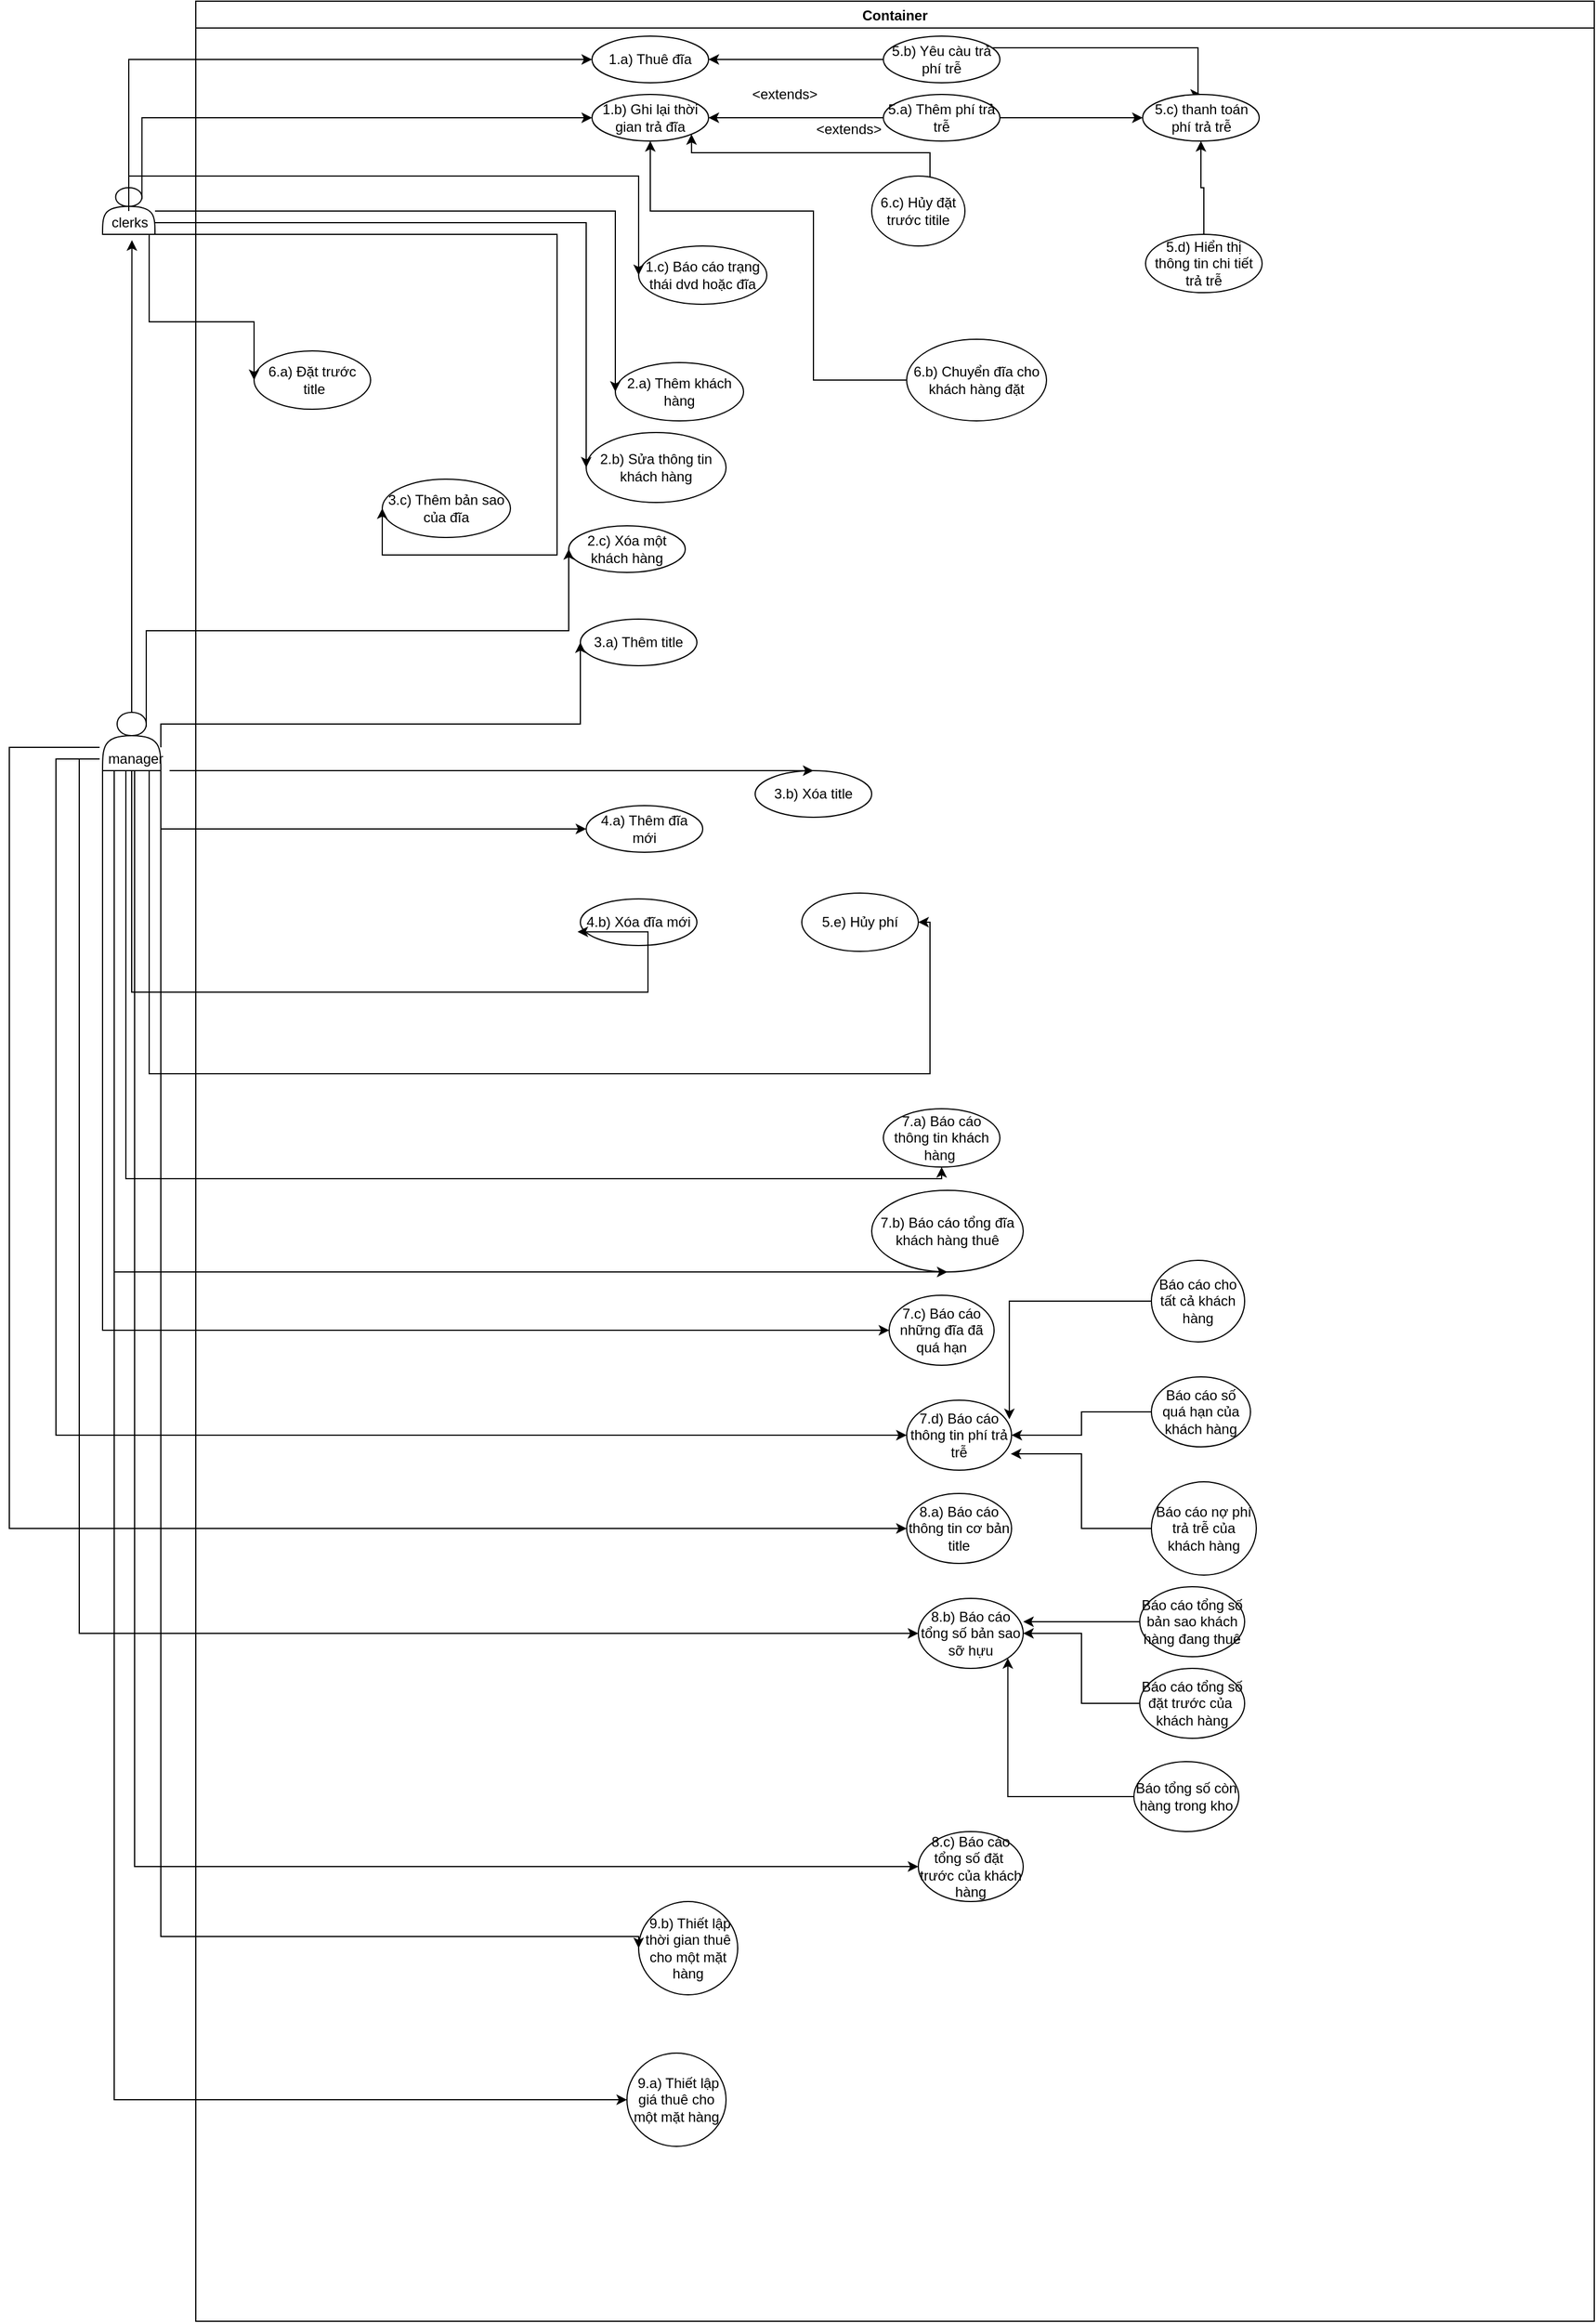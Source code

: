 <mxfile version="13.7.3" type="github">
  <diagram id="OffKzGv2MhwW3NPEKBjQ" name="Page-1">
    <mxGraphModel dx="1673" dy="859" grid="1" gridSize="10" guides="1" tooltips="1" connect="1" arrows="1" fold="1" page="1" pageScale="1" pageWidth="850" pageHeight="1100" math="0" shadow="0">
      <root>
        <mxCell id="0" />
        <mxCell id="1" parent="0" />
        <mxCell id="S3XJyz-XiQpNKhD5TtBG-9" value="Container" style="swimlane;" parent="1" vertex="1">
          <mxGeometry x="230" y="30" width="1200" height="1990" as="geometry" />
        </mxCell>
        <mxCell id="S3XJyz-XiQpNKhD5TtBG-22" value="1.b) Ghi lại thời gian trả đĩa" style="ellipse;whiteSpace=wrap;html=1;align=center;newEdgeStyle={&quot;edgeStyle&quot;:&quot;entityRelationEdgeStyle&quot;,&quot;startArrow&quot;:&quot;none&quot;,&quot;endArrow&quot;:&quot;none&quot;,&quot;segment&quot;:10,&quot;curved&quot;:1};treeFolding=1;treeMoving=1;" parent="S3XJyz-XiQpNKhD5TtBG-9" vertex="1">
          <mxGeometry x="340" y="80" width="100" height="40" as="geometry" />
        </mxCell>
        <mxCell id="S3XJyz-XiQpNKhD5TtBG-25" value="1.a) Thuê đĩa" style="ellipse;whiteSpace=wrap;html=1;align=center;newEdgeStyle={&quot;edgeStyle&quot;:&quot;entityRelationEdgeStyle&quot;,&quot;startArrow&quot;:&quot;none&quot;,&quot;endArrow&quot;:&quot;none&quot;,&quot;segment&quot;:10,&quot;curved&quot;:1};treeFolding=1;treeMoving=1;" parent="S3XJyz-XiQpNKhD5TtBG-9" vertex="1">
          <mxGeometry x="340" y="30" width="100" height="40" as="geometry" />
        </mxCell>
        <mxCell id="S3XJyz-XiQpNKhD5TtBG-27" value="2.a) Thêm khách hàng" style="ellipse;whiteSpace=wrap;html=1;align=center;newEdgeStyle={&quot;edgeStyle&quot;:&quot;entityRelationEdgeStyle&quot;,&quot;startArrow&quot;:&quot;none&quot;,&quot;endArrow&quot;:&quot;none&quot;,&quot;segment&quot;:10,&quot;curved&quot;:1};treeFolding=1;treeMoving=1;" parent="S3XJyz-XiQpNKhD5TtBG-9" vertex="1">
          <mxGeometry x="360" y="310" width="110" height="50" as="geometry" />
        </mxCell>
        <mxCell id="S3XJyz-XiQpNKhD5TtBG-30" value="2.b) Sửa thông tin khách hàng" style="ellipse;whiteSpace=wrap;html=1;align=center;newEdgeStyle={&quot;edgeStyle&quot;:&quot;entityRelationEdgeStyle&quot;,&quot;startArrow&quot;:&quot;none&quot;,&quot;endArrow&quot;:&quot;none&quot;,&quot;segment&quot;:10,&quot;curved&quot;:1};treeFolding=1;treeMoving=1;" parent="S3XJyz-XiQpNKhD5TtBG-9" vertex="1">
          <mxGeometry x="335" y="370" width="120" height="60" as="geometry" />
        </mxCell>
        <mxCell id="S3XJyz-XiQpNKhD5TtBG-31" value="2.c) Xóa một khách hàng" style="ellipse;whiteSpace=wrap;html=1;align=center;newEdgeStyle={&quot;edgeStyle&quot;:&quot;entityRelationEdgeStyle&quot;,&quot;startArrow&quot;:&quot;none&quot;,&quot;endArrow&quot;:&quot;none&quot;,&quot;segment&quot;:10,&quot;curved&quot;:1};treeFolding=1;treeMoving=1;" parent="S3XJyz-XiQpNKhD5TtBG-9" vertex="1">
          <mxGeometry x="320" y="450" width="100" height="40" as="geometry" />
        </mxCell>
        <mxCell id="S3XJyz-XiQpNKhD5TtBG-40" value="3.a) Thêm title" style="ellipse;whiteSpace=wrap;html=1;align=center;newEdgeStyle={&quot;edgeStyle&quot;:&quot;entityRelationEdgeStyle&quot;,&quot;startArrow&quot;:&quot;none&quot;,&quot;endArrow&quot;:&quot;none&quot;,&quot;segment&quot;:10,&quot;curved&quot;:1};treeFolding=1;treeMoving=1;" parent="S3XJyz-XiQpNKhD5TtBG-9" vertex="1">
          <mxGeometry x="330" y="530" width="100" height="40" as="geometry" />
        </mxCell>
        <mxCell id="S3XJyz-XiQpNKhD5TtBG-41" value="3.b) Xóa title" style="ellipse;whiteSpace=wrap;html=1;align=center;newEdgeStyle={&quot;edgeStyle&quot;:&quot;entityRelationEdgeStyle&quot;,&quot;startArrow&quot;:&quot;none&quot;,&quot;endArrow&quot;:&quot;none&quot;,&quot;segment&quot;:10,&quot;curved&quot;:1};treeFolding=1;treeMoving=1;" parent="S3XJyz-XiQpNKhD5TtBG-9" vertex="1">
          <mxGeometry x="480" y="660" width="100" height="40" as="geometry" />
        </mxCell>
        <mxCell id="S3XJyz-XiQpNKhD5TtBG-52" value="3.c) Thêm bản sao của đĩa" style="ellipse;whiteSpace=wrap;html=1;align=center;newEdgeStyle={&quot;edgeStyle&quot;:&quot;entityRelationEdgeStyle&quot;,&quot;startArrow&quot;:&quot;none&quot;,&quot;endArrow&quot;:&quot;none&quot;,&quot;segment&quot;:10,&quot;curved&quot;:1};treeFolding=1;treeMoving=1;" parent="S3XJyz-XiQpNKhD5TtBG-9" vertex="1">
          <mxGeometry x="160" y="410" width="110" height="50" as="geometry" />
        </mxCell>
        <mxCell id="S3XJyz-XiQpNKhD5TtBG-54" value="4.a) Thêm đĩa mới" style="ellipse;whiteSpace=wrap;html=1;align=center;newEdgeStyle={&quot;edgeStyle&quot;:&quot;entityRelationEdgeStyle&quot;,&quot;startArrow&quot;:&quot;none&quot;,&quot;endArrow&quot;:&quot;none&quot;,&quot;segment&quot;:10,&quot;curved&quot;:1};treeFolding=1;treeMoving=1;" parent="S3XJyz-XiQpNKhD5TtBG-9" vertex="1">
          <mxGeometry x="335" y="690" width="100" height="40" as="geometry" />
        </mxCell>
        <mxCell id="S3XJyz-XiQpNKhD5TtBG-57" value="4.b) Xóa đĩa mới" style="ellipse;whiteSpace=wrap;html=1;align=center;newEdgeStyle={&quot;edgeStyle&quot;:&quot;entityRelationEdgeStyle&quot;,&quot;startArrow&quot;:&quot;none&quot;,&quot;endArrow&quot;:&quot;none&quot;,&quot;segment&quot;:10,&quot;curved&quot;:1};treeFolding=1;treeMoving=1;" parent="S3XJyz-XiQpNKhD5TtBG-9" vertex="1">
          <mxGeometry x="330" y="770" width="100" height="40" as="geometry" />
        </mxCell>
        <mxCell id="S3XJyz-XiQpNKhD5TtBG-68" style="edgeStyle=orthogonalEdgeStyle;rounded=0;orthogonalLoop=1;jettySize=auto;html=1;" parent="S3XJyz-XiQpNKhD5TtBG-9" source="S3XJyz-XiQpNKhD5TtBG-59" target="S3XJyz-XiQpNKhD5TtBG-66" edge="1">
          <mxGeometry relative="1" as="geometry">
            <Array as="points" />
          </mxGeometry>
        </mxCell>
        <mxCell id="S3XJyz-XiQpNKhD5TtBG-82" style="edgeStyle=orthogonalEdgeStyle;rounded=0;orthogonalLoop=1;jettySize=auto;html=1;entryX=1;entryY=0.5;entryDx=0;entryDy=0;" parent="S3XJyz-XiQpNKhD5TtBG-9" source="S3XJyz-XiQpNKhD5TtBG-59" target="S3XJyz-XiQpNKhD5TtBG-22" edge="1">
          <mxGeometry relative="1" as="geometry">
            <Array as="points">
              <mxPoint x="560" y="100" />
              <mxPoint x="560" y="100" />
            </Array>
          </mxGeometry>
        </mxCell>
        <mxCell id="S3XJyz-XiQpNKhD5TtBG-59" value="5.a) Thêm phí trả trễ" style="ellipse;whiteSpace=wrap;html=1;align=center;newEdgeStyle={&quot;edgeStyle&quot;:&quot;entityRelationEdgeStyle&quot;,&quot;startArrow&quot;:&quot;none&quot;,&quot;endArrow&quot;:&quot;none&quot;,&quot;segment&quot;:10,&quot;curved&quot;:1};treeFolding=1;treeMoving=1;" parent="S3XJyz-XiQpNKhD5TtBG-9" vertex="1">
          <mxGeometry x="590" y="80" width="100" height="40" as="geometry" />
        </mxCell>
        <mxCell id="S3XJyz-XiQpNKhD5TtBG-67" style="edgeStyle=orthogonalEdgeStyle;rounded=0;orthogonalLoop=1;jettySize=auto;html=1;entryX=0.5;entryY=0;entryDx=0;entryDy=0;" parent="S3XJyz-XiQpNKhD5TtBG-9" source="S3XJyz-XiQpNKhD5TtBG-63" target="S3XJyz-XiQpNKhD5TtBG-66" edge="1">
          <mxGeometry relative="1" as="geometry">
            <mxPoint x="840" y="40" as="targetPoint" />
            <Array as="points">
              <mxPoint x="860" y="40" />
              <mxPoint x="860" y="80" />
            </Array>
          </mxGeometry>
        </mxCell>
        <mxCell id="S3XJyz-XiQpNKhD5TtBG-81" style="edgeStyle=orthogonalEdgeStyle;rounded=0;orthogonalLoop=1;jettySize=auto;html=1;entryX=1;entryY=0.5;entryDx=0;entryDy=0;" parent="S3XJyz-XiQpNKhD5TtBG-9" source="S3XJyz-XiQpNKhD5TtBG-63" target="S3XJyz-XiQpNKhD5TtBG-25" edge="1">
          <mxGeometry relative="1" as="geometry" />
        </mxCell>
        <mxCell id="S3XJyz-XiQpNKhD5TtBG-63" value="5.b) Yêu càu trả phí trễ" style="ellipse;whiteSpace=wrap;html=1;align=center;newEdgeStyle={&quot;edgeStyle&quot;:&quot;entityRelationEdgeStyle&quot;,&quot;startArrow&quot;:&quot;none&quot;,&quot;endArrow&quot;:&quot;none&quot;,&quot;segment&quot;:10,&quot;curved&quot;:1};treeFolding=1;treeMoving=1;" parent="S3XJyz-XiQpNKhD5TtBG-9" vertex="1">
          <mxGeometry x="590" y="30" width="100" height="40" as="geometry" />
        </mxCell>
        <mxCell id="S3XJyz-XiQpNKhD5TtBG-62" value="&amp;lt;extends&amp;gt;" style="text;html=1;align=center;verticalAlign=middle;resizable=0;points=[];autosize=1;" parent="S3XJyz-XiQpNKhD5TtBG-9" vertex="1">
          <mxGeometry x="470" y="70" width="70" height="20" as="geometry" />
        </mxCell>
        <mxCell id="S3XJyz-XiQpNKhD5TtBG-66" value="5.c) thanh toán phí trả trễ" style="ellipse;whiteSpace=wrap;html=1;align=center;newEdgeStyle={&quot;edgeStyle&quot;:&quot;entityRelationEdgeStyle&quot;,&quot;startArrow&quot;:&quot;none&quot;,&quot;endArrow&quot;:&quot;none&quot;,&quot;segment&quot;:10,&quot;curved&quot;:1};treeFolding=1;treeMoving=1;" parent="S3XJyz-XiQpNKhD5TtBG-9" vertex="1">
          <mxGeometry x="812.5" y="80" width="100" height="40" as="geometry" />
        </mxCell>
        <mxCell id="S3XJyz-XiQpNKhD5TtBG-126" style="edgeStyle=orthogonalEdgeStyle;rounded=0;orthogonalLoop=1;jettySize=auto;html=1;entryX=0.5;entryY=1;entryDx=0;entryDy=0;" parent="S3XJyz-XiQpNKhD5TtBG-9" source="S3XJyz-XiQpNKhD5TtBG-85" target="S3XJyz-XiQpNKhD5TtBG-66" edge="1">
          <mxGeometry relative="1" as="geometry" />
        </mxCell>
        <mxCell id="S3XJyz-XiQpNKhD5TtBG-85" value="5.d) Hiển thị thông tin chi tiết trả trễ" style="ellipse;whiteSpace=wrap;html=1;align=center;newEdgeStyle={&quot;edgeStyle&quot;:&quot;entityRelationEdgeStyle&quot;,&quot;startArrow&quot;:&quot;none&quot;,&quot;endArrow&quot;:&quot;none&quot;,&quot;segment&quot;:10,&quot;curved&quot;:1};treeFolding=1;treeMoving=1;" parent="S3XJyz-XiQpNKhD5TtBG-9" vertex="1">
          <mxGeometry x="815" y="200" width="100" height="50" as="geometry" />
        </mxCell>
        <mxCell id="S3XJyz-XiQpNKhD5TtBG-87" value="5.e) Hủy phí" style="ellipse;whiteSpace=wrap;html=1;align=center;newEdgeStyle={&quot;edgeStyle&quot;:&quot;entityRelationEdgeStyle&quot;,&quot;startArrow&quot;:&quot;none&quot;,&quot;endArrow&quot;:&quot;none&quot;,&quot;segment&quot;:10,&quot;curved&quot;:1};treeFolding=1;treeMoving=1;" parent="S3XJyz-XiQpNKhD5TtBG-9" vertex="1">
          <mxGeometry x="520" y="765" width="100" height="50" as="geometry" />
        </mxCell>
        <mxCell id="S3XJyz-XiQpNKhD5TtBG-89" value="6.a) Đặt trước&lt;br&gt;&amp;nbsp;title" style="ellipse;whiteSpace=wrap;html=1;align=center;newEdgeStyle={&quot;edgeStyle&quot;:&quot;entityRelationEdgeStyle&quot;,&quot;startArrow&quot;:&quot;none&quot;,&quot;endArrow&quot;:&quot;none&quot;,&quot;segment&quot;:10,&quot;curved&quot;:1};treeFolding=1;treeMoving=1;" parent="S3XJyz-XiQpNKhD5TtBG-9" vertex="1">
          <mxGeometry x="50" y="300" width="100" height="50" as="geometry" />
        </mxCell>
        <mxCell id="S3XJyz-XiQpNKhD5TtBG-93" style="edgeStyle=orthogonalEdgeStyle;rounded=0;orthogonalLoop=1;jettySize=auto;html=1;entryX=1;entryY=1;entryDx=0;entryDy=0;" parent="S3XJyz-XiQpNKhD5TtBG-9" source="S3XJyz-XiQpNKhD5TtBG-92" target="S3XJyz-XiQpNKhD5TtBG-22" edge="1">
          <mxGeometry relative="1" as="geometry">
            <Array as="points">
              <mxPoint x="630" y="130" />
              <mxPoint x="425" y="130" />
            </Array>
          </mxGeometry>
        </mxCell>
        <mxCell id="S3XJyz-XiQpNKhD5TtBG-92" value="6.c) Hủy đặt trước titile" style="ellipse;whiteSpace=wrap;html=1;align=center;newEdgeStyle={&quot;edgeStyle&quot;:&quot;entityRelationEdgeStyle&quot;,&quot;startArrow&quot;:&quot;none&quot;,&quot;endArrow&quot;:&quot;none&quot;,&quot;segment&quot;:10,&quot;curved&quot;:1};treeFolding=1;treeMoving=1;" parent="S3XJyz-XiQpNKhD5TtBG-9" vertex="1">
          <mxGeometry x="580" y="150" width="80" height="60" as="geometry" />
        </mxCell>
        <mxCell id="S3XJyz-XiQpNKhD5TtBG-95" style="edgeStyle=orthogonalEdgeStyle;rounded=0;orthogonalLoop=1;jettySize=auto;html=1;entryX=0.5;entryY=1;entryDx=0;entryDy=0;" parent="S3XJyz-XiQpNKhD5TtBG-9" source="S3XJyz-XiQpNKhD5TtBG-94" target="S3XJyz-XiQpNKhD5TtBG-22" edge="1">
          <mxGeometry relative="1" as="geometry">
            <Array as="points">
              <mxPoint x="530" y="325" />
              <mxPoint x="530" y="180" />
              <mxPoint x="390" y="180" />
            </Array>
          </mxGeometry>
        </mxCell>
        <mxCell id="S3XJyz-XiQpNKhD5TtBG-94" value="6.b) Chuyển đĩa cho khách hàng đặt" style="ellipse;whiteSpace=wrap;html=1;align=center;newEdgeStyle={&quot;edgeStyle&quot;:&quot;entityRelationEdgeStyle&quot;,&quot;startArrow&quot;:&quot;none&quot;,&quot;endArrow&quot;:&quot;none&quot;,&quot;segment&quot;:10,&quot;curved&quot;:1};treeFolding=1;treeMoving=1;" parent="S3XJyz-XiQpNKhD5TtBG-9" vertex="1">
          <mxGeometry x="610" y="290" width="120" height="70" as="geometry" />
        </mxCell>
        <mxCell id="S3XJyz-XiQpNKhD5TtBG-96" value="7.a) Báo cáo thông tin khách hàng&amp;nbsp;" style="ellipse;whiteSpace=wrap;html=1;align=center;newEdgeStyle={&quot;edgeStyle&quot;:&quot;entityRelationEdgeStyle&quot;,&quot;startArrow&quot;:&quot;none&quot;,&quot;endArrow&quot;:&quot;none&quot;,&quot;segment&quot;:10,&quot;curved&quot;:1};treeFolding=1;treeMoving=1;" parent="S3XJyz-XiQpNKhD5TtBG-9" vertex="1">
          <mxGeometry x="590" y="950" width="100" height="50" as="geometry" />
        </mxCell>
        <mxCell id="S3XJyz-XiQpNKhD5TtBG-98" value="7.b) Báo cáo tổng đĩa khách hàng thuê" style="ellipse;whiteSpace=wrap;html=1;align=center;newEdgeStyle={&quot;edgeStyle&quot;:&quot;entityRelationEdgeStyle&quot;,&quot;startArrow&quot;:&quot;none&quot;,&quot;endArrow&quot;:&quot;none&quot;,&quot;segment&quot;:10,&quot;curved&quot;:1};treeFolding=1;treeMoving=1;" parent="S3XJyz-XiQpNKhD5TtBG-9" vertex="1">
          <mxGeometry x="580" y="1020" width="130" height="70" as="geometry" />
        </mxCell>
        <mxCell id="S3XJyz-XiQpNKhD5TtBG-100" value="7.c) Báo cáo những đĩa đã quá hạn" style="ellipse;whiteSpace=wrap;html=1;align=center;newEdgeStyle={&quot;edgeStyle&quot;:&quot;entityRelationEdgeStyle&quot;,&quot;startArrow&quot;:&quot;none&quot;,&quot;endArrow&quot;:&quot;none&quot;,&quot;segment&quot;:10,&quot;curved&quot;:1};treeFolding=1;treeMoving=1;" parent="S3XJyz-XiQpNKhD5TtBG-9" vertex="1">
          <mxGeometry x="595" y="1110" width="90" height="60" as="geometry" />
        </mxCell>
        <mxCell id="S3XJyz-XiQpNKhD5TtBG-102" value="7.d) Báo cáo thông tin phí trả trễ" style="ellipse;whiteSpace=wrap;html=1;align=center;newEdgeStyle={&quot;edgeStyle&quot;:&quot;entityRelationEdgeStyle&quot;,&quot;startArrow&quot;:&quot;none&quot;,&quot;endArrow&quot;:&quot;none&quot;,&quot;segment&quot;:10,&quot;curved&quot;:1};treeFolding=1;treeMoving=1;" parent="S3XJyz-XiQpNKhD5TtBG-9" vertex="1">
          <mxGeometry x="610" y="1200" width="90" height="60" as="geometry" />
        </mxCell>
        <mxCell id="S3XJyz-XiQpNKhD5TtBG-104" value="8.a) Báo cáo thông tin cơ bản title" style="ellipse;whiteSpace=wrap;html=1;align=center;newEdgeStyle={&quot;edgeStyle&quot;:&quot;entityRelationEdgeStyle&quot;,&quot;startArrow&quot;:&quot;none&quot;,&quot;endArrow&quot;:&quot;none&quot;,&quot;segment&quot;:10,&quot;curved&quot;:1};treeFolding=1;treeMoving=1;" parent="S3XJyz-XiQpNKhD5TtBG-9" vertex="1">
          <mxGeometry x="610" y="1280" width="90" height="60" as="geometry" />
        </mxCell>
        <mxCell id="S3XJyz-XiQpNKhD5TtBG-106" value="8.b) Báo cáo tổng số bản sao sỡ hựu" style="ellipse;whiteSpace=wrap;html=1;align=center;newEdgeStyle={&quot;edgeStyle&quot;:&quot;entityRelationEdgeStyle&quot;,&quot;startArrow&quot;:&quot;none&quot;,&quot;endArrow&quot;:&quot;none&quot;,&quot;segment&quot;:10,&quot;curved&quot;:1};treeFolding=1;treeMoving=1;" parent="S3XJyz-XiQpNKhD5TtBG-9" vertex="1">
          <mxGeometry x="620" y="1370" width="90" height="60" as="geometry" />
        </mxCell>
        <mxCell id="S3XJyz-XiQpNKhD5TtBG-110" style="edgeStyle=orthogonalEdgeStyle;rounded=0;orthogonalLoop=1;jettySize=auto;html=1;entryX=0.979;entryY=0.271;entryDx=0;entryDy=0;entryPerimeter=0;" parent="S3XJyz-XiQpNKhD5TtBG-9" source="S3XJyz-XiQpNKhD5TtBG-107" target="S3XJyz-XiQpNKhD5TtBG-102" edge="1">
          <mxGeometry relative="1" as="geometry" />
        </mxCell>
        <mxCell id="S3XJyz-XiQpNKhD5TtBG-107" value="Báo cáo cho tất cả khách hàng" style="ellipse;whiteSpace=wrap;html=1;align=center;newEdgeStyle={&quot;edgeStyle&quot;:&quot;entityRelationEdgeStyle&quot;,&quot;startArrow&quot;:&quot;none&quot;,&quot;endArrow&quot;:&quot;none&quot;,&quot;segment&quot;:10,&quot;curved&quot;:1};treeFolding=1;treeMoving=1;" parent="S3XJyz-XiQpNKhD5TtBG-9" vertex="1">
          <mxGeometry x="820" y="1080" width="80" height="70" as="geometry" />
        </mxCell>
        <mxCell id="S3XJyz-XiQpNKhD5TtBG-112" style="edgeStyle=orthogonalEdgeStyle;rounded=0;orthogonalLoop=1;jettySize=auto;html=1;entryX=0.992;entryY=0.767;entryDx=0;entryDy=0;entryPerimeter=0;" parent="S3XJyz-XiQpNKhD5TtBG-9" source="S3XJyz-XiQpNKhD5TtBG-109" target="S3XJyz-XiQpNKhD5TtBG-102" edge="1">
          <mxGeometry relative="1" as="geometry" />
        </mxCell>
        <mxCell id="S3XJyz-XiQpNKhD5TtBG-109" value="Báo cáo nợ phí trả trễ của khách hàng" style="ellipse;whiteSpace=wrap;html=1;align=center;newEdgeStyle={&quot;edgeStyle&quot;:&quot;entityRelationEdgeStyle&quot;,&quot;startArrow&quot;:&quot;none&quot;,&quot;endArrow&quot;:&quot;none&quot;,&quot;segment&quot;:10,&quot;curved&quot;:1};treeFolding=1;treeMoving=1;" parent="S3XJyz-XiQpNKhD5TtBG-9" vertex="1">
          <mxGeometry x="820" y="1270" width="90" height="80" as="geometry" />
        </mxCell>
        <mxCell id="S3XJyz-XiQpNKhD5TtBG-111" style="edgeStyle=orthogonalEdgeStyle;rounded=0;orthogonalLoop=1;jettySize=auto;html=1;entryX=1;entryY=0.5;entryDx=0;entryDy=0;" parent="S3XJyz-XiQpNKhD5TtBG-9" source="S3XJyz-XiQpNKhD5TtBG-108" target="S3XJyz-XiQpNKhD5TtBG-102" edge="1">
          <mxGeometry relative="1" as="geometry" />
        </mxCell>
        <mxCell id="S3XJyz-XiQpNKhD5TtBG-108" value="Báo cáo số quá hạn của khách hàng" style="ellipse;whiteSpace=wrap;html=1;align=center;newEdgeStyle={&quot;edgeStyle&quot;:&quot;entityRelationEdgeStyle&quot;,&quot;startArrow&quot;:&quot;none&quot;,&quot;endArrow&quot;:&quot;none&quot;,&quot;segment&quot;:10,&quot;curved&quot;:1};treeFolding=1;treeMoving=1;" parent="S3XJyz-XiQpNKhD5TtBG-9" vertex="1">
          <mxGeometry x="820" y="1180" width="85" height="60" as="geometry" />
        </mxCell>
        <mxCell id="S3XJyz-XiQpNKhD5TtBG-117" style="edgeStyle=orthogonalEdgeStyle;rounded=0;orthogonalLoop=1;jettySize=auto;html=1;entryX=1;entryY=0.333;entryDx=0;entryDy=0;entryPerimeter=0;" parent="S3XJyz-XiQpNKhD5TtBG-9" source="S3XJyz-XiQpNKhD5TtBG-116" target="S3XJyz-XiQpNKhD5TtBG-106" edge="1">
          <mxGeometry relative="1" as="geometry" />
        </mxCell>
        <mxCell id="S3XJyz-XiQpNKhD5TtBG-116" value="Báo cáo tổng số bản sao khách hàng đang thuê" style="ellipse;whiteSpace=wrap;html=1;align=center;newEdgeStyle={&quot;edgeStyle&quot;:&quot;entityRelationEdgeStyle&quot;,&quot;startArrow&quot;:&quot;none&quot;,&quot;endArrow&quot;:&quot;none&quot;,&quot;segment&quot;:10,&quot;curved&quot;:1};treeFolding=1;treeMoving=1;" parent="S3XJyz-XiQpNKhD5TtBG-9" vertex="1">
          <mxGeometry x="810" y="1360" width="90" height="60" as="geometry" />
        </mxCell>
        <mxCell id="S3XJyz-XiQpNKhD5TtBG-118" style="edgeStyle=orthogonalEdgeStyle;rounded=0;orthogonalLoop=1;jettySize=auto;html=1;" parent="S3XJyz-XiQpNKhD5TtBG-9" source="S3XJyz-XiQpNKhD5TtBG-115" target="S3XJyz-XiQpNKhD5TtBG-106" edge="1">
          <mxGeometry relative="1" as="geometry" />
        </mxCell>
        <mxCell id="S3XJyz-XiQpNKhD5TtBG-115" value="Báo cáo tổng số đặt trước của&amp;nbsp; khách hàng" style="ellipse;whiteSpace=wrap;html=1;align=center;newEdgeStyle={&quot;edgeStyle&quot;:&quot;entityRelationEdgeStyle&quot;,&quot;startArrow&quot;:&quot;none&quot;,&quot;endArrow&quot;:&quot;none&quot;,&quot;segment&quot;:10,&quot;curved&quot;:1};treeFolding=1;treeMoving=1;" parent="S3XJyz-XiQpNKhD5TtBG-9" vertex="1">
          <mxGeometry x="810" y="1430" width="90" height="60" as="geometry" />
        </mxCell>
        <mxCell id="S3XJyz-XiQpNKhD5TtBG-119" style="edgeStyle=orthogonalEdgeStyle;rounded=0;orthogonalLoop=1;jettySize=auto;html=1;entryX=1;entryY=1;entryDx=0;entryDy=0;" parent="S3XJyz-XiQpNKhD5TtBG-9" source="S3XJyz-XiQpNKhD5TtBG-114" target="S3XJyz-XiQpNKhD5TtBG-106" edge="1">
          <mxGeometry relative="1" as="geometry" />
        </mxCell>
        <mxCell id="S3XJyz-XiQpNKhD5TtBG-114" value="Báo tổng số còn hàng trong kho" style="ellipse;whiteSpace=wrap;html=1;align=center;newEdgeStyle={&quot;edgeStyle&quot;:&quot;entityRelationEdgeStyle&quot;,&quot;startArrow&quot;:&quot;none&quot;,&quot;endArrow&quot;:&quot;none&quot;,&quot;segment&quot;:10,&quot;curved&quot;:1};treeFolding=1;treeMoving=1;" parent="S3XJyz-XiQpNKhD5TtBG-9" vertex="1">
          <mxGeometry x="805" y="1510" width="90" height="60" as="geometry" />
        </mxCell>
        <mxCell id="S3XJyz-XiQpNKhD5TtBG-120" value="8.c) Báo cáo tổng số đặt&amp;nbsp; trước của khách hàng" style="ellipse;whiteSpace=wrap;html=1;align=center;newEdgeStyle={&quot;edgeStyle&quot;:&quot;entityRelationEdgeStyle&quot;,&quot;startArrow&quot;:&quot;none&quot;,&quot;endArrow&quot;:&quot;none&quot;,&quot;segment&quot;:10,&quot;curved&quot;:1};treeFolding=1;treeMoving=1;" parent="S3XJyz-XiQpNKhD5TtBG-9" vertex="1">
          <mxGeometry x="620" y="1570" width="90" height="60" as="geometry" />
        </mxCell>
        <mxCell id="S3XJyz-XiQpNKhD5TtBG-122" value="&amp;nbsp;9.a) Thiết lập giá thuê cho một mặt hàng" style="ellipse;whiteSpace=wrap;html=1;align=center;newEdgeStyle={&quot;edgeStyle&quot;:&quot;entityRelationEdgeStyle&quot;,&quot;startArrow&quot;:&quot;none&quot;,&quot;endArrow&quot;:&quot;none&quot;,&quot;segment&quot;:10,&quot;curved&quot;:1};treeFolding=1;treeMoving=1;" parent="S3XJyz-XiQpNKhD5TtBG-9" vertex="1">
          <mxGeometry x="370" y="1760" width="85" height="80" as="geometry" />
        </mxCell>
        <mxCell id="S3XJyz-XiQpNKhD5TtBG-123" value="&amp;nbsp;9.b) Thiết lập thời gian thuê cho một mặt hàng" style="ellipse;whiteSpace=wrap;html=1;align=center;newEdgeStyle={&quot;edgeStyle&quot;:&quot;entityRelationEdgeStyle&quot;,&quot;startArrow&quot;:&quot;none&quot;,&quot;endArrow&quot;:&quot;none&quot;,&quot;segment&quot;:10,&quot;curved&quot;:1};treeFolding=1;treeMoving=1;" parent="S3XJyz-XiQpNKhD5TtBG-9" vertex="1">
          <mxGeometry x="380" y="1630" width="85" height="80" as="geometry" />
        </mxCell>
        <mxCell id="S3XJyz-XiQpNKhD5TtBG-127" value="1.c) Báo cáo trạng thái dvd hoặc đĩa" style="ellipse;whiteSpace=wrap;html=1;align=center;newEdgeStyle={&quot;edgeStyle&quot;:&quot;entityRelationEdgeStyle&quot;,&quot;startArrow&quot;:&quot;none&quot;,&quot;endArrow&quot;:&quot;none&quot;,&quot;segment&quot;:10,&quot;curved&quot;:1};treeFolding=1;treeMoving=1;" parent="S3XJyz-XiQpNKhD5TtBG-9" vertex="1">
          <mxGeometry x="380" y="210" width="110" height="50" as="geometry" />
        </mxCell>
        <mxCell id="S3XJyz-XiQpNKhD5TtBG-76" style="edgeStyle=orthogonalEdgeStyle;rounded=0;orthogonalLoop=1;jettySize=auto;html=1;entryX=0;entryY=0.5;entryDx=0;entryDy=0;exitX=0.75;exitY=0.25;exitDx=0;exitDy=0;exitPerimeter=0;" parent="1" source="S3XJyz-XiQpNKhD5TtBG-10" target="S3XJyz-XiQpNKhD5TtBG-31" edge="1">
          <mxGeometry relative="1" as="geometry">
            <Array as="points">
              <mxPoint x="188" y="570" />
            </Array>
          </mxGeometry>
        </mxCell>
        <mxCell id="S3XJyz-XiQpNKhD5TtBG-79" style="edgeStyle=orthogonalEdgeStyle;rounded=0;orthogonalLoop=1;jettySize=auto;html=1;entryX=-0.024;entryY=0.705;entryDx=0;entryDy=0;entryPerimeter=0;" parent="1" source="S3XJyz-XiQpNKhD5TtBG-10" target="S3XJyz-XiQpNKhD5TtBG-57" edge="1">
          <mxGeometry relative="1" as="geometry">
            <Array as="points">
              <mxPoint x="175" y="880" />
              <mxPoint x="618" y="880" />
            </Array>
          </mxGeometry>
        </mxCell>
        <mxCell id="S3XJyz-XiQpNKhD5TtBG-83" style="edgeStyle=orthogonalEdgeStyle;rounded=0;orthogonalLoop=1;jettySize=auto;html=1;entryX=0.554;entryY=1.25;entryDx=0;entryDy=0;entryPerimeter=0;" parent="1" source="S3XJyz-XiQpNKhD5TtBG-10" target="S3XJyz-XiQpNKhD5TtBG-13" edge="1">
          <mxGeometry relative="1" as="geometry" />
        </mxCell>
        <mxCell id="S3XJyz-XiQpNKhD5TtBG-88" style="edgeStyle=orthogonalEdgeStyle;rounded=0;orthogonalLoop=1;jettySize=auto;html=1;" parent="1" source="S3XJyz-XiQpNKhD5TtBG-10" target="S3XJyz-XiQpNKhD5TtBG-87" edge="1">
          <mxGeometry relative="1" as="geometry">
            <Array as="points">
              <mxPoint x="190" y="950" />
              <mxPoint x="860" y="950" />
            </Array>
          </mxGeometry>
        </mxCell>
        <mxCell id="S3XJyz-XiQpNKhD5TtBG-10" value="" style="shape=actor;whiteSpace=wrap;html=1;" parent="1" vertex="1">
          <mxGeometry x="150" y="640" width="50" height="50" as="geometry" />
        </mxCell>
        <mxCell id="S3XJyz-XiQpNKhD5TtBG-77" style="edgeStyle=orthogonalEdgeStyle;rounded=0;orthogonalLoop=1;jettySize=auto;html=1;entryX=0;entryY=0.5;entryDx=0;entryDy=0;" parent="1" source="S3XJyz-XiQpNKhD5TtBG-11" target="S3XJyz-XiQpNKhD5TtBG-40" edge="1">
          <mxGeometry relative="1" as="geometry">
            <Array as="points">
              <mxPoint x="200" y="650" />
            </Array>
          </mxGeometry>
        </mxCell>
        <mxCell id="S3XJyz-XiQpNKhD5TtBG-80" style="edgeStyle=orthogonalEdgeStyle;rounded=0;orthogonalLoop=1;jettySize=auto;html=1;entryX=0;entryY=0.5;entryDx=0;entryDy=0;" parent="1" source="S3XJyz-XiQpNKhD5TtBG-11" target="S3XJyz-XiQpNKhD5TtBG-54" edge="1">
          <mxGeometry relative="1" as="geometry">
            <Array as="points">
              <mxPoint x="200" y="740" />
            </Array>
          </mxGeometry>
        </mxCell>
        <mxCell id="S3XJyz-XiQpNKhD5TtBG-84" style="edgeStyle=orthogonalEdgeStyle;rounded=0;orthogonalLoop=1;jettySize=auto;html=1;entryX=0.5;entryY=0;entryDx=0;entryDy=0;" parent="1" source="S3XJyz-XiQpNKhD5TtBG-11" target="S3XJyz-XiQpNKhD5TtBG-41" edge="1">
          <mxGeometry relative="1" as="geometry">
            <Array as="points">
              <mxPoint x="680" y="690" />
            </Array>
          </mxGeometry>
        </mxCell>
        <mxCell id="S3XJyz-XiQpNKhD5TtBG-97" style="edgeStyle=orthogonalEdgeStyle;rounded=0;orthogonalLoop=1;jettySize=auto;html=1;" parent="1" source="S3XJyz-XiQpNKhD5TtBG-11" target="S3XJyz-XiQpNKhD5TtBG-96" edge="1">
          <mxGeometry relative="1" as="geometry">
            <Array as="points">
              <mxPoint x="170" y="1040" />
            </Array>
          </mxGeometry>
        </mxCell>
        <mxCell id="S3XJyz-XiQpNKhD5TtBG-99" style="edgeStyle=orthogonalEdgeStyle;rounded=0;orthogonalLoop=1;jettySize=auto;html=1;" parent="1" source="S3XJyz-XiQpNKhD5TtBG-11" target="S3XJyz-XiQpNKhD5TtBG-98" edge="1">
          <mxGeometry relative="1" as="geometry">
            <Array as="points">
              <mxPoint x="160" y="1120" />
            </Array>
          </mxGeometry>
        </mxCell>
        <mxCell id="S3XJyz-XiQpNKhD5TtBG-101" style="edgeStyle=orthogonalEdgeStyle;rounded=0;orthogonalLoop=1;jettySize=auto;html=1;" parent="1" source="S3XJyz-XiQpNKhD5TtBG-11" target="S3XJyz-XiQpNKhD5TtBG-100" edge="1">
          <mxGeometry relative="1" as="geometry">
            <Array as="points">
              <mxPoint x="150" y="1170" />
            </Array>
          </mxGeometry>
        </mxCell>
        <mxCell id="S3XJyz-XiQpNKhD5TtBG-103" style="edgeStyle=orthogonalEdgeStyle;rounded=0;orthogonalLoop=1;jettySize=auto;html=1;" parent="1" source="S3XJyz-XiQpNKhD5TtBG-11" target="S3XJyz-XiQpNKhD5TtBG-102" edge="1">
          <mxGeometry relative="1" as="geometry">
            <Array as="points">
              <mxPoint x="110" y="680" />
              <mxPoint x="110" y="1260" />
            </Array>
          </mxGeometry>
        </mxCell>
        <mxCell id="S3XJyz-XiQpNKhD5TtBG-105" style="edgeStyle=orthogonalEdgeStyle;rounded=0;orthogonalLoop=1;jettySize=auto;html=1;" parent="1" source="S3XJyz-XiQpNKhD5TtBG-11" target="S3XJyz-XiQpNKhD5TtBG-104" edge="1">
          <mxGeometry relative="1" as="geometry">
            <Array as="points">
              <mxPoint x="70" y="670" />
              <mxPoint x="70" y="1340" />
            </Array>
          </mxGeometry>
        </mxCell>
        <mxCell id="S3XJyz-XiQpNKhD5TtBG-113" style="edgeStyle=orthogonalEdgeStyle;rounded=0;orthogonalLoop=1;jettySize=auto;html=1;" parent="1" source="S3XJyz-XiQpNKhD5TtBG-11" target="S3XJyz-XiQpNKhD5TtBG-106" edge="1">
          <mxGeometry relative="1" as="geometry">
            <Array as="points">
              <mxPoint x="130" y="680" />
              <mxPoint x="130" y="1430" />
            </Array>
          </mxGeometry>
        </mxCell>
        <mxCell id="S3XJyz-XiQpNKhD5TtBG-121" style="edgeStyle=orthogonalEdgeStyle;rounded=0;orthogonalLoop=1;jettySize=auto;html=1;entryX=0;entryY=0.5;entryDx=0;entryDy=0;" parent="1" source="S3XJyz-XiQpNKhD5TtBG-11" target="S3XJyz-XiQpNKhD5TtBG-120" edge="1">
          <mxGeometry relative="1" as="geometry">
            <Array as="points">
              <mxPoint x="178" y="1630" />
            </Array>
          </mxGeometry>
        </mxCell>
        <mxCell id="S3XJyz-XiQpNKhD5TtBG-124" style="edgeStyle=orthogonalEdgeStyle;rounded=0;orthogonalLoop=1;jettySize=auto;html=1;entryX=0;entryY=0.5;entryDx=0;entryDy=0;" parent="1" source="S3XJyz-XiQpNKhD5TtBG-11" target="S3XJyz-XiQpNKhD5TtBG-123" edge="1">
          <mxGeometry relative="1" as="geometry">
            <Array as="points">
              <mxPoint x="200" y="1690" />
              <mxPoint x="610" y="1690" />
            </Array>
          </mxGeometry>
        </mxCell>
        <mxCell id="S3XJyz-XiQpNKhD5TtBG-125" style="edgeStyle=orthogonalEdgeStyle;rounded=0;orthogonalLoop=1;jettySize=auto;html=1;entryX=0;entryY=0.5;entryDx=0;entryDy=0;" parent="1" source="S3XJyz-XiQpNKhD5TtBG-11" target="S3XJyz-XiQpNKhD5TtBG-122" edge="1">
          <mxGeometry relative="1" as="geometry">
            <Array as="points">
              <mxPoint x="160" y="1830" />
            </Array>
          </mxGeometry>
        </mxCell>
        <mxCell id="S3XJyz-XiQpNKhD5TtBG-11" value="manager" style="text;html=1;align=center;verticalAlign=middle;resizable=0;points=[];autosize=1;" parent="1" vertex="1">
          <mxGeometry x="147.5" y="670" width="60" height="20" as="geometry" />
        </mxCell>
        <mxCell id="S3XJyz-XiQpNKhD5TtBG-70" style="edgeStyle=orthogonalEdgeStyle;rounded=0;orthogonalLoop=1;jettySize=auto;html=1;entryX=0;entryY=0.5;entryDx=0;entryDy=0;" parent="1" source="S3XJyz-XiQpNKhD5TtBG-12" target="S3XJyz-XiQpNKhD5TtBG-25" edge="1">
          <mxGeometry relative="1" as="geometry">
            <Array as="points">
              <mxPoint x="173" y="80" />
            </Array>
          </mxGeometry>
        </mxCell>
        <mxCell id="S3XJyz-XiQpNKhD5TtBG-71" style="edgeStyle=orthogonalEdgeStyle;rounded=0;orthogonalLoop=1;jettySize=auto;html=1;entryX=0;entryY=0.5;entryDx=0;entryDy=0;exitX=0.75;exitY=0.25;exitDx=0;exitDy=0;exitPerimeter=0;" parent="1" source="S3XJyz-XiQpNKhD5TtBG-12" target="S3XJyz-XiQpNKhD5TtBG-22" edge="1">
          <mxGeometry relative="1" as="geometry">
            <Array as="points">
              <mxPoint x="184" y="130" />
            </Array>
          </mxGeometry>
        </mxCell>
        <mxCell id="S3XJyz-XiQpNKhD5TtBG-72" style="edgeStyle=orthogonalEdgeStyle;rounded=0;orthogonalLoop=1;jettySize=auto;html=1;entryX=0;entryY=0.5;entryDx=0;entryDy=0;" parent="1" source="S3XJyz-XiQpNKhD5TtBG-12" target="S3XJyz-XiQpNKhD5TtBG-27" edge="1">
          <mxGeometry relative="1" as="geometry">
            <Array as="points">
              <mxPoint x="590" y="210" />
              <mxPoint x="590" y="265" />
            </Array>
          </mxGeometry>
        </mxCell>
        <mxCell id="S3XJyz-XiQpNKhD5TtBG-73" style="edgeStyle=orthogonalEdgeStyle;rounded=0;orthogonalLoop=1;jettySize=auto;html=1;entryX=0;entryY=0.5;entryDx=0;entryDy=0;" parent="1" source="S3XJyz-XiQpNKhD5TtBG-12" target="S3XJyz-XiQpNKhD5TtBG-30" edge="1">
          <mxGeometry relative="1" as="geometry">
            <Array as="points">
              <mxPoint x="565" y="220" />
            </Array>
          </mxGeometry>
        </mxCell>
        <mxCell id="S3XJyz-XiQpNKhD5TtBG-74" style="edgeStyle=orthogonalEdgeStyle;rounded=0;orthogonalLoop=1;jettySize=auto;html=1;entryX=0;entryY=0.5;entryDx=0;entryDy=0;" parent="1" source="S3XJyz-XiQpNKhD5TtBG-12" target="S3XJyz-XiQpNKhD5TtBG-52" edge="1">
          <mxGeometry relative="1" as="geometry">
            <Array as="points">
              <mxPoint x="540" y="230" />
              <mxPoint x="540" y="505" />
            </Array>
          </mxGeometry>
        </mxCell>
        <mxCell id="S3XJyz-XiQpNKhD5TtBG-12" value="" style="shape=actor;whiteSpace=wrap;html=1;" parent="1" vertex="1">
          <mxGeometry x="150" y="190" width="45" height="40" as="geometry" />
        </mxCell>
        <mxCell id="S3XJyz-XiQpNKhD5TtBG-91" style="edgeStyle=orthogonalEdgeStyle;rounded=0;orthogonalLoop=1;jettySize=auto;html=1;entryX=0;entryY=0.5;entryDx=0;entryDy=0;" parent="1" source="S3XJyz-XiQpNKhD5TtBG-13" target="S3XJyz-XiQpNKhD5TtBG-89" edge="1">
          <mxGeometry relative="1" as="geometry">
            <Array as="points">
              <mxPoint x="190" y="305" />
            </Array>
          </mxGeometry>
        </mxCell>
        <mxCell id="S3XJyz-XiQpNKhD5TtBG-128" style="edgeStyle=orthogonalEdgeStyle;rounded=0;orthogonalLoop=1;jettySize=auto;html=1;" parent="1" source="S3XJyz-XiQpNKhD5TtBG-13" target="S3XJyz-XiQpNKhD5TtBG-127" edge="1">
          <mxGeometry relative="1" as="geometry">
            <Array as="points">
              <mxPoint x="173" y="180" />
              <mxPoint x="610" y="180" />
            </Array>
          </mxGeometry>
        </mxCell>
        <mxCell id="S3XJyz-XiQpNKhD5TtBG-13" value="clerks&lt;br&gt;" style="text;html=1;align=center;verticalAlign=middle;resizable=0;points=[];autosize=1;" parent="1" vertex="1">
          <mxGeometry x="147.5" y="210" width="50" height="20" as="geometry" />
        </mxCell>
        <mxCell id="S3XJyz-XiQpNKhD5TtBG-65" value="&amp;lt;extends&amp;gt;" style="text;html=1;align=center;verticalAlign=middle;resizable=0;points=[];autosize=1;" parent="1" vertex="1">
          <mxGeometry x="755" y="130" width="70" height="20" as="geometry" />
        </mxCell>
      </root>
    </mxGraphModel>
  </diagram>
</mxfile>
